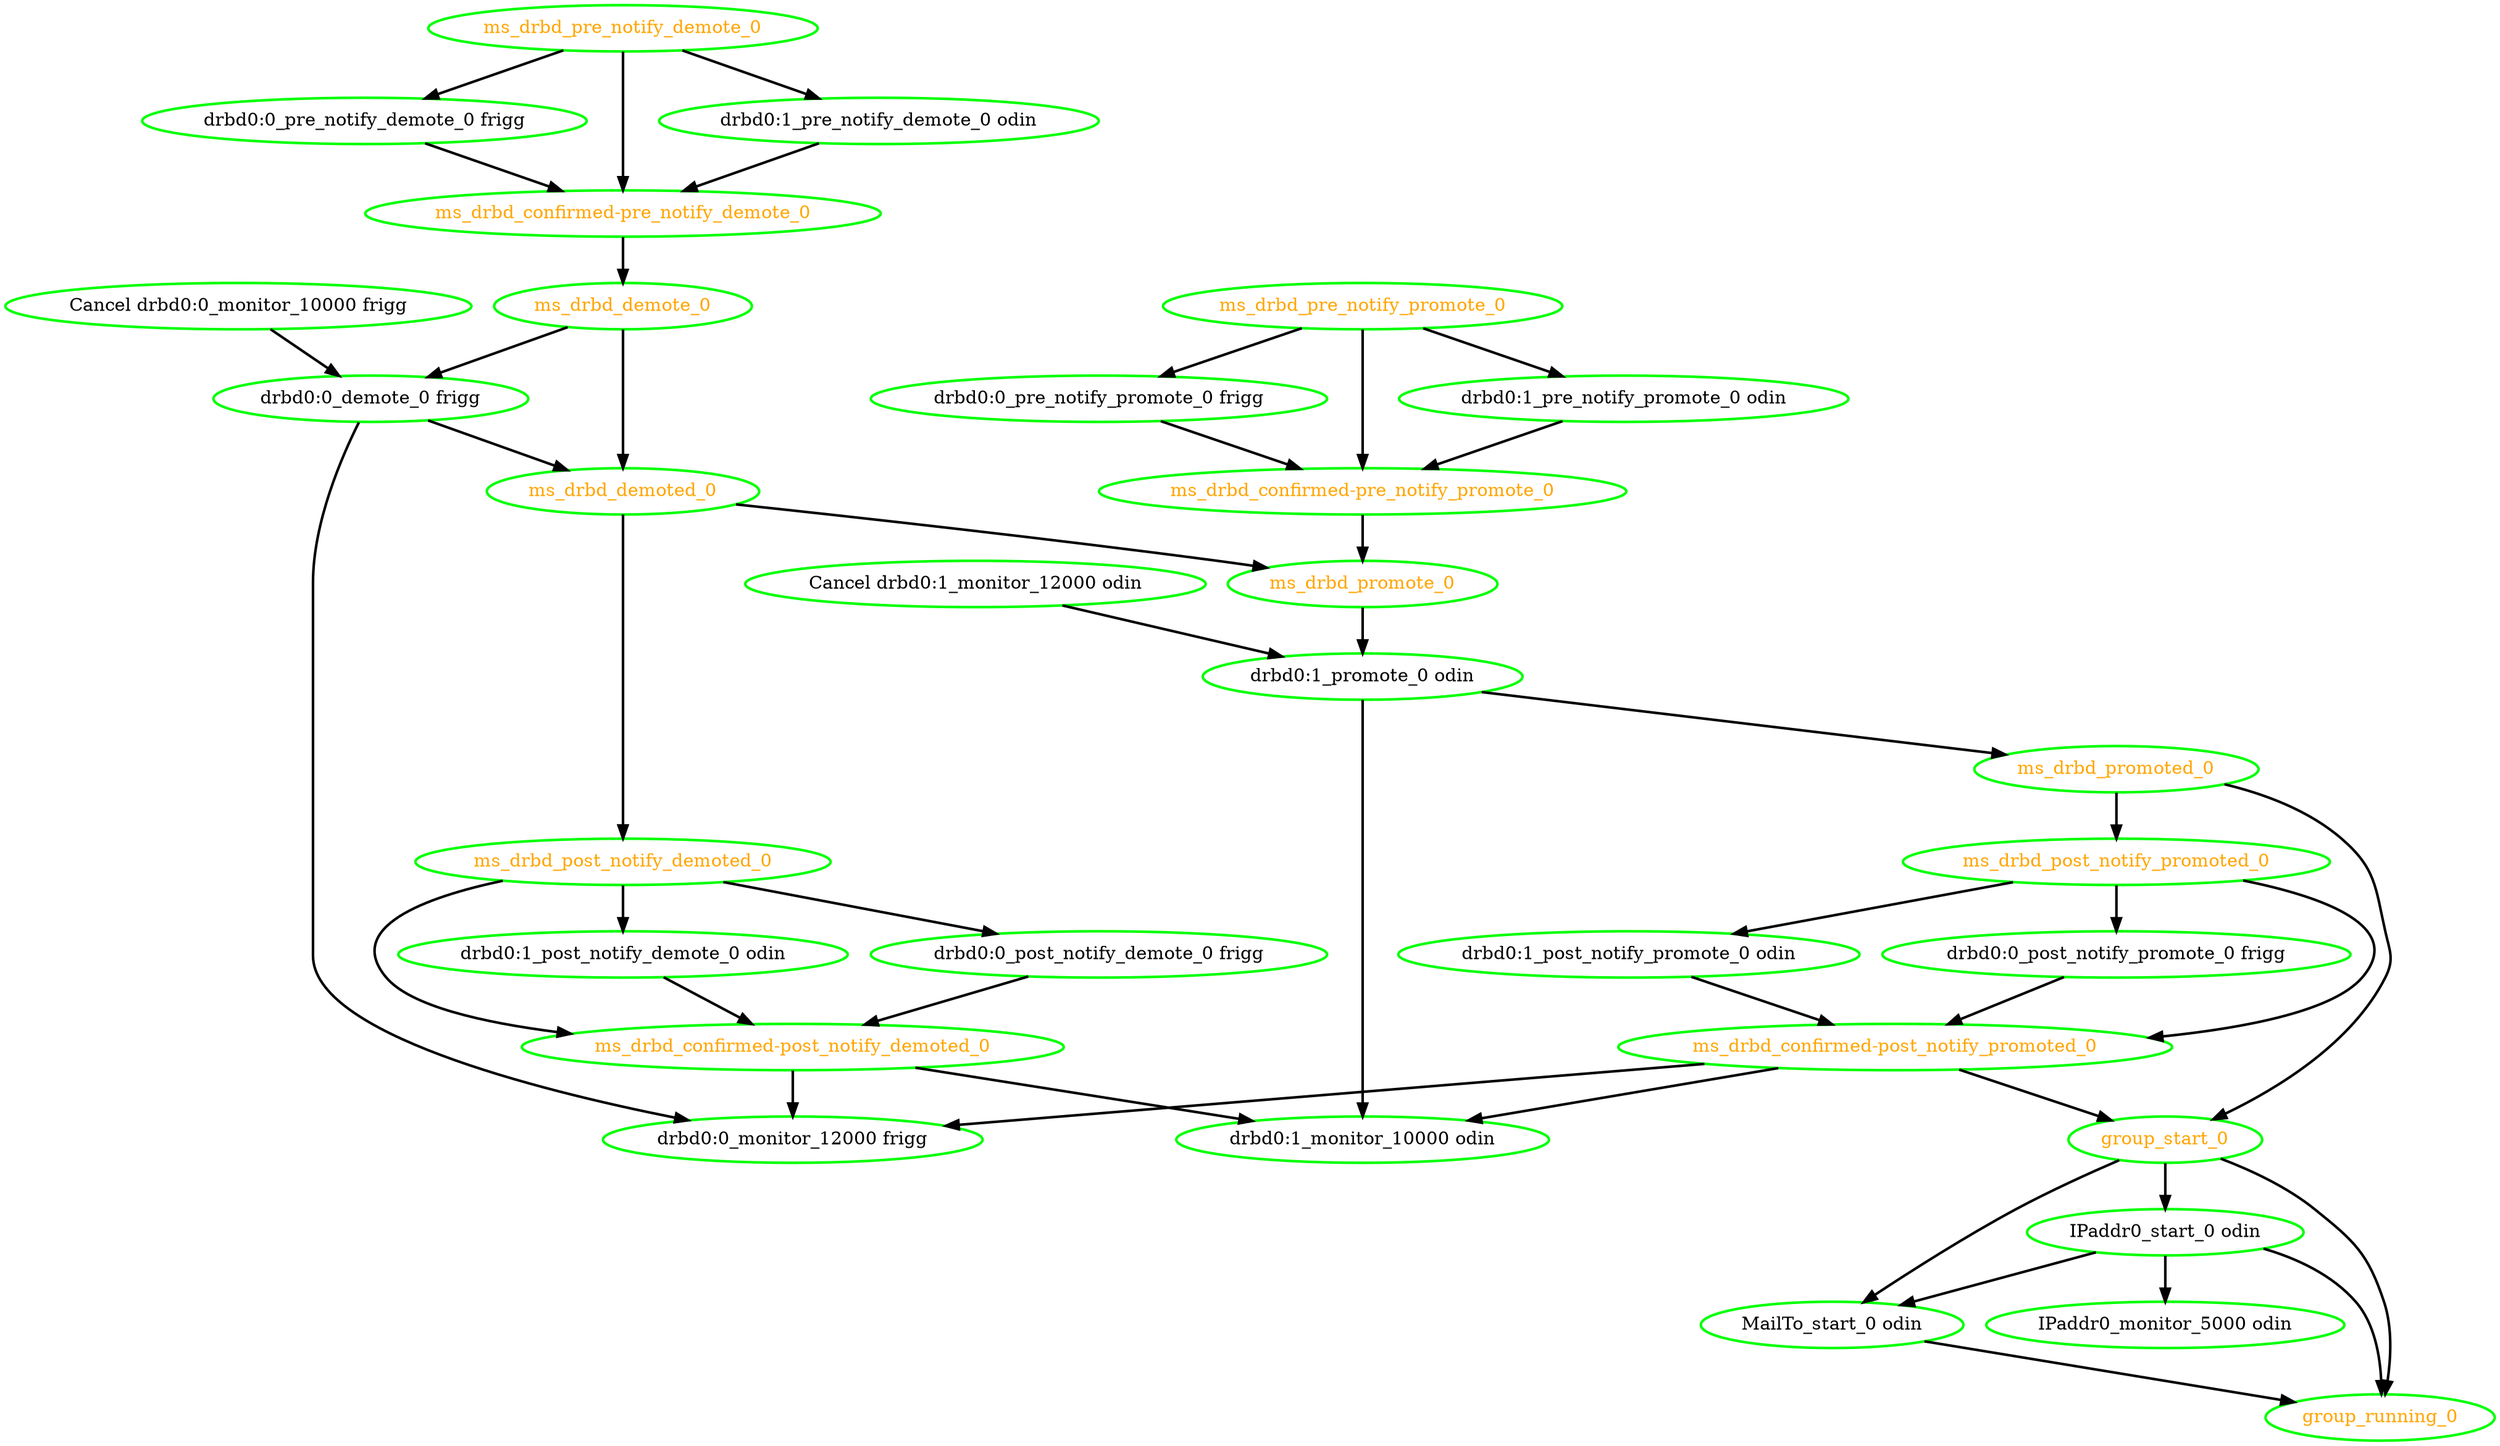digraph "g" {
"Cancel drbd0:0_monitor_10000 frigg" -> "drbd0:0_demote_0 frigg" [ style = bold]
"Cancel drbd0:0_monitor_10000 frigg" [ style=bold color="green" fontcolor="black"  ]
"Cancel drbd0:1_monitor_12000 odin" -> "drbd0:1_promote_0 odin" [ style = bold]
"Cancel drbd0:1_monitor_12000 odin" [ style=bold color="green" fontcolor="black"  ]
"IPaddr0_monitor_5000 odin" [ style=bold color="green" fontcolor="black"  ]
"IPaddr0_start_0 odin" -> "IPaddr0_monitor_5000 odin" [ style = bold]
"IPaddr0_start_0 odin" -> "MailTo_start_0 odin" [ style = bold]
"IPaddr0_start_0 odin" -> "group_running_0" [ style = bold]
"IPaddr0_start_0 odin" [ style=bold color="green" fontcolor="black"  ]
"MailTo_start_0 odin" -> "group_running_0" [ style = bold]
"MailTo_start_0 odin" [ style=bold color="green" fontcolor="black"  ]
"drbd0:0_demote_0 frigg" -> "drbd0:0_monitor_12000 frigg" [ style = bold]
"drbd0:0_demote_0 frigg" -> "ms_drbd_demoted_0" [ style = bold]
"drbd0:0_demote_0 frigg" [ style=bold color="green" fontcolor="black"  ]
"drbd0:0_monitor_12000 frigg" [ style=bold color="green" fontcolor="black"  ]
"drbd0:0_post_notify_demote_0 frigg" -> "ms_drbd_confirmed-post_notify_demoted_0" [ style = bold]
"drbd0:0_post_notify_demote_0 frigg" [ style=bold color="green" fontcolor="black"  ]
"drbd0:0_post_notify_promote_0 frigg" -> "ms_drbd_confirmed-post_notify_promoted_0" [ style = bold]
"drbd0:0_post_notify_promote_0 frigg" [ style=bold color="green" fontcolor="black"  ]
"drbd0:0_pre_notify_demote_0 frigg" -> "ms_drbd_confirmed-pre_notify_demote_0" [ style = bold]
"drbd0:0_pre_notify_demote_0 frigg" [ style=bold color="green" fontcolor="black"  ]
"drbd0:0_pre_notify_promote_0 frigg" -> "ms_drbd_confirmed-pre_notify_promote_0" [ style = bold]
"drbd0:0_pre_notify_promote_0 frigg" [ style=bold color="green" fontcolor="black"  ]
"drbd0:1_monitor_10000 odin" [ style=bold color="green" fontcolor="black"  ]
"drbd0:1_post_notify_demote_0 odin" -> "ms_drbd_confirmed-post_notify_demoted_0" [ style = bold]
"drbd0:1_post_notify_demote_0 odin" [ style=bold color="green" fontcolor="black"  ]
"drbd0:1_post_notify_promote_0 odin" -> "ms_drbd_confirmed-post_notify_promoted_0" [ style = bold]
"drbd0:1_post_notify_promote_0 odin" [ style=bold color="green" fontcolor="black"  ]
"drbd0:1_pre_notify_demote_0 odin" -> "ms_drbd_confirmed-pre_notify_demote_0" [ style = bold]
"drbd0:1_pre_notify_demote_0 odin" [ style=bold color="green" fontcolor="black"  ]
"drbd0:1_pre_notify_promote_0 odin" -> "ms_drbd_confirmed-pre_notify_promote_0" [ style = bold]
"drbd0:1_pre_notify_promote_0 odin" [ style=bold color="green" fontcolor="black"  ]
"drbd0:1_promote_0 odin" -> "drbd0:1_monitor_10000 odin" [ style = bold]
"drbd0:1_promote_0 odin" -> "ms_drbd_promoted_0" [ style = bold]
"drbd0:1_promote_0 odin" [ style=bold color="green" fontcolor="black"  ]
"group_running_0" [ style=bold color="green" fontcolor="orange"  ]
"group_start_0" -> "IPaddr0_start_0 odin" [ style = bold]
"group_start_0" -> "MailTo_start_0 odin" [ style = bold]
"group_start_0" -> "group_running_0" [ style = bold]
"group_start_0" [ style=bold color="green" fontcolor="orange"  ]
"ms_drbd_confirmed-post_notify_demoted_0" -> "drbd0:0_monitor_12000 frigg" [ style = bold]
"ms_drbd_confirmed-post_notify_demoted_0" -> "drbd0:1_monitor_10000 odin" [ style = bold]
"ms_drbd_confirmed-post_notify_demoted_0" [ style=bold color="green" fontcolor="orange"  ]
"ms_drbd_confirmed-post_notify_promoted_0" -> "drbd0:0_monitor_12000 frigg" [ style = bold]
"ms_drbd_confirmed-post_notify_promoted_0" -> "drbd0:1_monitor_10000 odin" [ style = bold]
"ms_drbd_confirmed-post_notify_promoted_0" -> "group_start_0" [ style = bold]
"ms_drbd_confirmed-post_notify_promoted_0" [ style=bold color="green" fontcolor="orange"  ]
"ms_drbd_confirmed-pre_notify_demote_0" -> "ms_drbd_demote_0" [ style = bold]
"ms_drbd_confirmed-pre_notify_demote_0" [ style=bold color="green" fontcolor="orange"  ]
"ms_drbd_confirmed-pre_notify_promote_0" -> "ms_drbd_promote_0" [ style = bold]
"ms_drbd_confirmed-pre_notify_promote_0" [ style=bold color="green" fontcolor="orange"  ]
"ms_drbd_demote_0" -> "drbd0:0_demote_0 frigg" [ style = bold]
"ms_drbd_demote_0" -> "ms_drbd_demoted_0" [ style = bold]
"ms_drbd_demote_0" [ style=bold color="green" fontcolor="orange"  ]
"ms_drbd_demoted_0" -> "ms_drbd_post_notify_demoted_0" [ style = bold]
"ms_drbd_demoted_0" -> "ms_drbd_promote_0" [ style = bold]
"ms_drbd_demoted_0" [ style=bold color="green" fontcolor="orange"  ]
"ms_drbd_post_notify_demoted_0" -> "drbd0:0_post_notify_demote_0 frigg" [ style = bold]
"ms_drbd_post_notify_demoted_0" -> "drbd0:1_post_notify_demote_0 odin" [ style = bold]
"ms_drbd_post_notify_demoted_0" -> "ms_drbd_confirmed-post_notify_demoted_0" [ style = bold]
"ms_drbd_post_notify_demoted_0" [ style=bold color="green" fontcolor="orange"  ]
"ms_drbd_post_notify_promoted_0" -> "drbd0:0_post_notify_promote_0 frigg" [ style = bold]
"ms_drbd_post_notify_promoted_0" -> "drbd0:1_post_notify_promote_0 odin" [ style = bold]
"ms_drbd_post_notify_promoted_0" -> "ms_drbd_confirmed-post_notify_promoted_0" [ style = bold]
"ms_drbd_post_notify_promoted_0" [ style=bold color="green" fontcolor="orange"  ]
"ms_drbd_pre_notify_demote_0" -> "drbd0:0_pre_notify_demote_0 frigg" [ style = bold]
"ms_drbd_pre_notify_demote_0" -> "drbd0:1_pre_notify_demote_0 odin" [ style = bold]
"ms_drbd_pre_notify_demote_0" -> "ms_drbd_confirmed-pre_notify_demote_0" [ style = bold]
"ms_drbd_pre_notify_demote_0" [ style=bold color="green" fontcolor="orange"  ]
"ms_drbd_pre_notify_promote_0" -> "drbd0:0_pre_notify_promote_0 frigg" [ style = bold]
"ms_drbd_pre_notify_promote_0" -> "drbd0:1_pre_notify_promote_0 odin" [ style = bold]
"ms_drbd_pre_notify_promote_0" -> "ms_drbd_confirmed-pre_notify_promote_0" [ style = bold]
"ms_drbd_pre_notify_promote_0" [ style=bold color="green" fontcolor="orange"  ]
"ms_drbd_promote_0" -> "drbd0:1_promote_0 odin" [ style = bold]
"ms_drbd_promote_0" [ style=bold color="green" fontcolor="orange"  ]
"ms_drbd_promoted_0" -> "group_start_0" [ style = bold]
"ms_drbd_promoted_0" -> "ms_drbd_post_notify_promoted_0" [ style = bold]
"ms_drbd_promoted_0" [ style=bold color="green" fontcolor="orange"  ]
}
